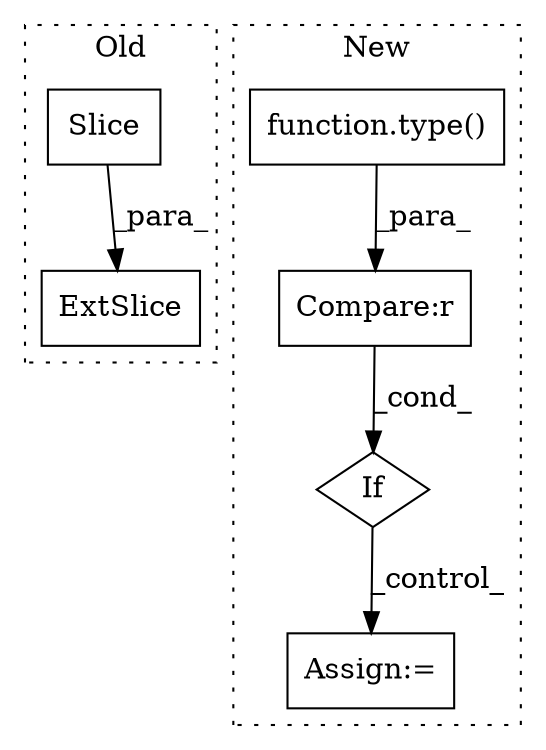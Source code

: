 digraph G {
subgraph cluster0 {
1 [label="Slice" a="80" s="5398" l="7" shape="box"];
6 [label="ExtSlice" a="85" s="5377" l="3" shape="box"];
label = "Old";
style="dotted";
}
subgraph cluster1 {
2 [label="function.type()" a="75" s="5678,5690" l="5,1" shape="box"];
3 [label="If" a="96" s="5678" l="0" shape="diamond"];
4 [label="Compare:r" a="40" s="5678" l="42" shape="box"];
5 [label="Assign:=" a="68" s="5742" l="3" shape="box"];
label = "New";
style="dotted";
}
1 -> 6 [label="_para_"];
2 -> 4 [label="_para_"];
3 -> 5 [label="_control_"];
4 -> 3 [label="_cond_"];
}